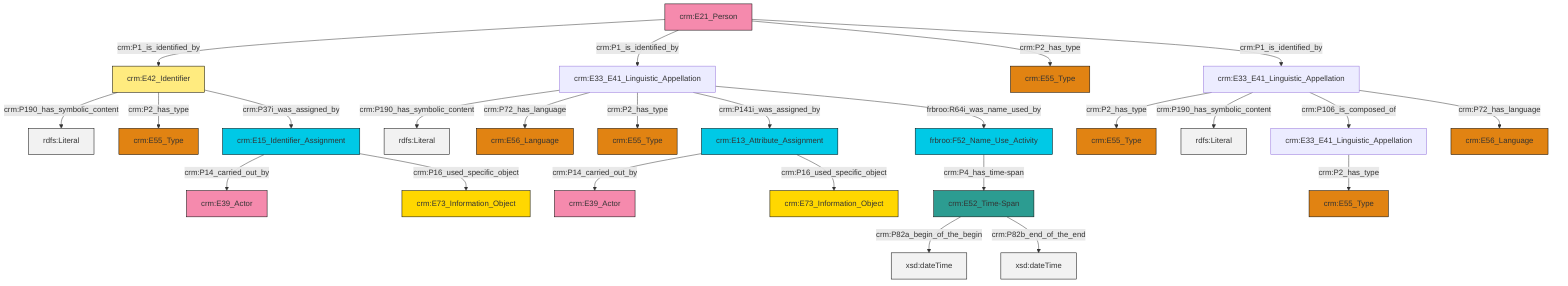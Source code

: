 graph TD
classDef Literal fill:#f2f2f2,stroke:#000000;
classDef CRM_Entity fill:#FFFFFF,stroke:#000000;
classDef Temporal_Entity fill:#00C9E6, stroke:#000000;
classDef Type fill:#E18312, stroke:#000000;
classDef Time-Span fill:#2C9C91, stroke:#000000;
classDef Appellation fill:#FFEB7F, stroke:#000000;
classDef Place fill:#008836, stroke:#000000;
classDef Persistent_Item fill:#B266B2, stroke:#000000;
classDef Conceptual_Object fill:#FFD700, stroke:#000000;
classDef Physical_Thing fill:#D2B48C, stroke:#000000;
classDef Actor fill:#f58aad, stroke:#000000;
classDef PC_Classes fill:#4ce600, stroke:#000000;
classDef Multi fill:#cccccc,stroke:#000000;

0["crm:E15_Identifier_Assignment"]:::Temporal_Entity -->|crm:P14_carried_out_by| 1["crm:E39_Actor"]:::Actor
2["crm:E33_E41_Linguistic_Appellation"]:::Default -->|crm:P2_has_type| 3["crm:E55_Type"]:::Type
4["crm:E33_E41_Linguistic_Appellation"]:::Default -->|crm:P2_has_type| 5["crm:E55_Type"]:::Type
6["frbroo:F52_Name_Use_Activity"]:::Temporal_Entity -->|crm:P4_has_time-span| 7["crm:E52_Time-Span"]:::Time-Span
0["crm:E15_Identifier_Assignment"]:::Temporal_Entity -->|crm:P16_used_specific_object| 10["crm:E73_Information_Object"]:::Conceptual_Object
11["crm:E33_E41_Linguistic_Appellation"]:::Default -->|crm:P190_has_symbolic_content| 12[rdfs:Literal]:::Literal
11["crm:E33_E41_Linguistic_Appellation"]:::Default -->|crm:P72_has_language| 16["crm:E56_Language"]:::Type
17["crm:E42_Identifier"]:::Appellation -->|crm:P190_has_symbolic_content| 18[rdfs:Literal]:::Literal
8["crm:E21_Person"]:::Actor -->|crm:P1_is_identified_by| 17["crm:E42_Identifier"]:::Appellation
11["crm:E33_E41_Linguistic_Appellation"]:::Default -->|crm:P2_has_type| 21["crm:E55_Type"]:::Type
4["crm:E33_E41_Linguistic_Appellation"]:::Default -->|crm:P190_has_symbolic_content| 23[rdfs:Literal]:::Literal
11["crm:E33_E41_Linguistic_Appellation"]:::Default -->|crm:P141i_was_assigned_by| 25["crm:E13_Attribute_Assignment"]:::Temporal_Entity
4["crm:E33_E41_Linguistic_Appellation"]:::Default -->|crm:P106_is_composed_of| 2["crm:E33_E41_Linguistic_Appellation"]:::Default
8["crm:E21_Person"]:::Actor -->|crm:P1_is_identified_by| 11["crm:E33_E41_Linguistic_Appellation"]:::Default
25["crm:E13_Attribute_Assignment"]:::Temporal_Entity -->|crm:P14_carried_out_by| 13["crm:E39_Actor"]:::Actor
17["crm:E42_Identifier"]:::Appellation -->|crm:P2_has_type| 19["crm:E55_Type"]:::Type
11["crm:E33_E41_Linguistic_Appellation"]:::Default -->|frbroo:R64i_was_name_used_by| 6["frbroo:F52_Name_Use_Activity"]:::Temporal_Entity
17["crm:E42_Identifier"]:::Appellation -->|crm:P37i_was_assigned_by| 0["crm:E15_Identifier_Assignment"]:::Temporal_Entity
7["crm:E52_Time-Span"]:::Time-Span -->|crm:P82a_begin_of_the_begin| 34[xsd:dateTime]:::Literal
4["crm:E33_E41_Linguistic_Appellation"]:::Default -->|crm:P72_has_language| 30["crm:E56_Language"]:::Type
7["crm:E52_Time-Span"]:::Time-Span -->|crm:P82b_end_of_the_end| 40[xsd:dateTime]:::Literal
8["crm:E21_Person"]:::Actor -->|crm:P2_has_type| 37["crm:E55_Type"]:::Type
25["crm:E13_Attribute_Assignment"]:::Temporal_Entity -->|crm:P16_used_specific_object| 41["crm:E73_Information_Object"]:::Conceptual_Object
8["crm:E21_Person"]:::Actor -->|crm:P1_is_identified_by| 4["crm:E33_E41_Linguistic_Appellation"]:::Default